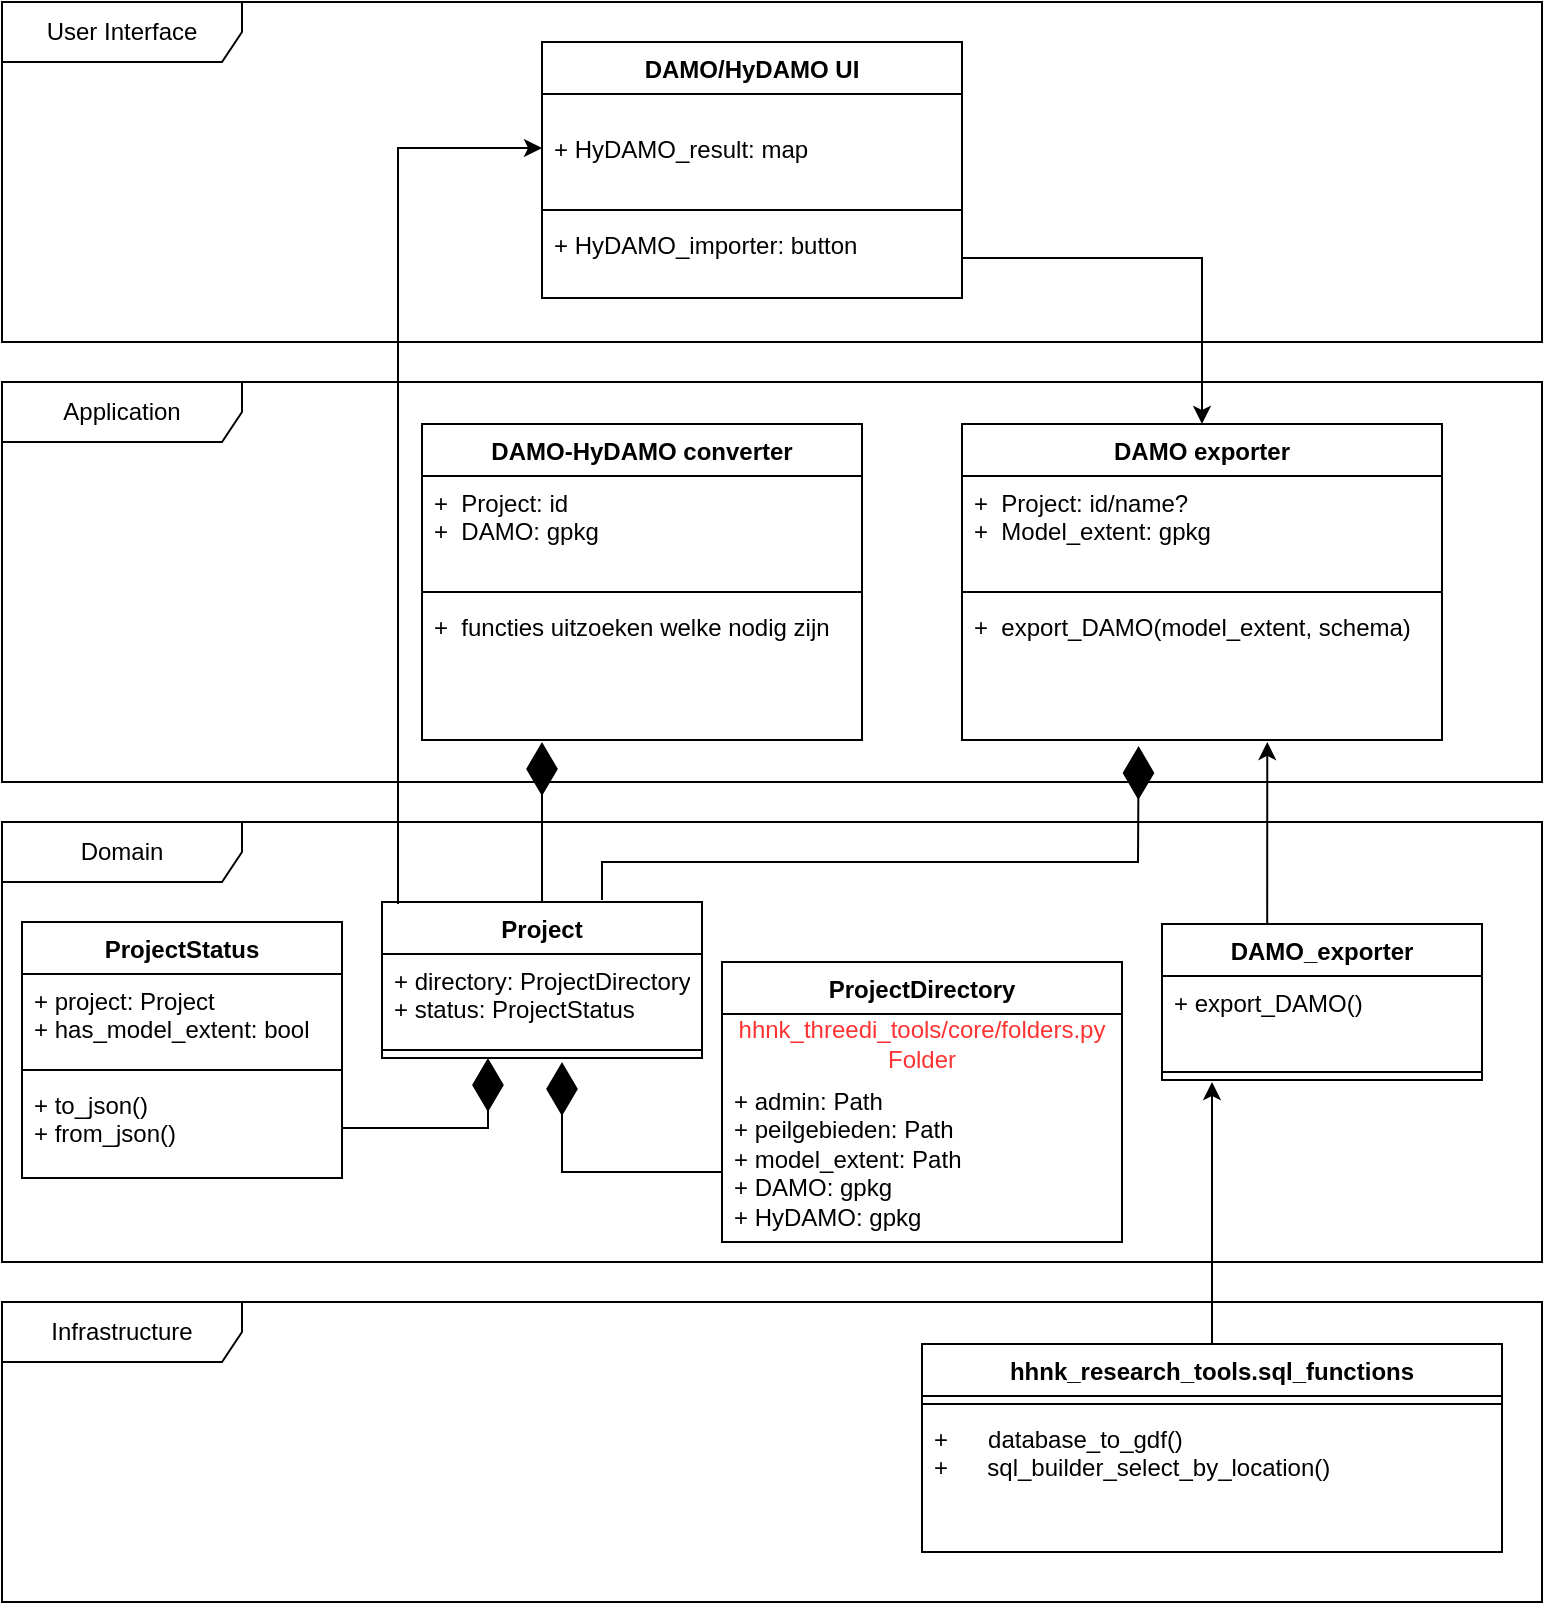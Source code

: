 <mxfile version="24.9.0">
  <diagram name="Page-1" id="f8oyBVlWudTZaOHAVjZm">
    <mxGraphModel dx="1238" dy="503" grid="1" gridSize="10" guides="1" tooltips="1" connect="1" arrows="1" fold="1" page="1" pageScale="1" pageWidth="850" pageHeight="1100" math="0" shadow="0">
      <root>
        <mxCell id="0" />
        <mxCell id="1" parent="0" />
        <mxCell id="GzoO7djSBIUo3CZFuGYV-10" value="DAMO-HyDAMO converter" style="swimlane;fontStyle=1;align=center;verticalAlign=top;childLayout=stackLayout;horizontal=1;startSize=26;horizontalStack=0;resizeParent=1;resizeParentMax=0;resizeLast=0;collapsible=1;marginBottom=0;whiteSpace=wrap;html=1;" parent="1" vertex="1">
          <mxGeometry x="250" y="261" width="220" height="158" as="geometry" />
        </mxCell>
        <mxCell id="GzoO7djSBIUo3CZFuGYV-11" value="+&amp;nbsp; Project: id&lt;div&gt;+&amp;nbsp; DAMO: gpkg&lt;/div&gt;&lt;div&gt;&lt;br&gt;&lt;/div&gt;" style="text;strokeColor=none;fillColor=none;align=left;verticalAlign=top;spacingLeft=4;spacingRight=4;overflow=hidden;rotatable=0;points=[[0,0.5],[1,0.5]];portConstraint=eastwest;whiteSpace=wrap;html=1;" parent="GzoO7djSBIUo3CZFuGYV-10" vertex="1">
          <mxGeometry y="26" width="220" height="54" as="geometry" />
        </mxCell>
        <mxCell id="GzoO7djSBIUo3CZFuGYV-12" value="" style="line;strokeWidth=1;fillColor=none;align=left;verticalAlign=middle;spacingTop=-1;spacingLeft=3;spacingRight=3;rotatable=0;labelPosition=right;points=[];portConstraint=eastwest;strokeColor=inherit;" parent="GzoO7djSBIUo3CZFuGYV-10" vertex="1">
          <mxGeometry y="80" width="220" height="8" as="geometry" />
        </mxCell>
        <mxCell id="GzoO7djSBIUo3CZFuGYV-13" value="+&amp;nbsp; functies uitzoeken welke nodig zijn" style="text;strokeColor=none;fillColor=none;align=left;verticalAlign=top;spacingLeft=4;spacingRight=4;overflow=hidden;rotatable=0;points=[[0,0.5],[1,0.5]];portConstraint=eastwest;whiteSpace=wrap;html=1;" parent="GzoO7djSBIUo3CZFuGYV-10" vertex="1">
          <mxGeometry y="88" width="220" height="70" as="geometry" />
        </mxCell>
        <mxCell id="GzoO7djSBIUo3CZFuGYV-14" value="User Interface" style="shape=umlFrame;whiteSpace=wrap;html=1;pointerEvents=0;width=120;height=30;" parent="1" vertex="1">
          <mxGeometry x="40" y="50" width="770" height="170" as="geometry" />
        </mxCell>
        <mxCell id="GzoO7djSBIUo3CZFuGYV-15" value="Application" style="shape=umlFrame;whiteSpace=wrap;html=1;pointerEvents=0;width=120;height=30;" parent="1" vertex="1">
          <mxGeometry x="40" y="240" width="770" height="200" as="geometry" />
        </mxCell>
        <mxCell id="GzoO7djSBIUo3CZFuGYV-16" value="Domain" style="shape=umlFrame;whiteSpace=wrap;html=1;pointerEvents=0;width=120;height=30;" parent="1" vertex="1">
          <mxGeometry x="40" y="460" width="770" height="220" as="geometry" />
        </mxCell>
        <mxCell id="GzoO7djSBIUo3CZFuGYV-17" value="Infrastructure" style="shape=umlFrame;whiteSpace=wrap;html=1;pointerEvents=0;width=120;height=30;" parent="1" vertex="1">
          <mxGeometry x="40" y="700" width="770" height="150" as="geometry" />
        </mxCell>
        <mxCell id="5edpyR2P9uoZEK8kriqC-9" style="edgeStyle=orthogonalEdgeStyle;rounded=0;orthogonalLoop=1;jettySize=auto;html=1;exitX=0.5;exitY=0;exitDx=0;exitDy=0;" edge="1" parent="1" source="GzoO7djSBIUo3CZFuGYV-18">
          <mxGeometry relative="1" as="geometry">
            <mxPoint x="645" y="590" as="targetPoint" />
          </mxGeometry>
        </mxCell>
        <mxCell id="GzoO7djSBIUo3CZFuGYV-18" value="hhnk_research_tools.sql_functions" style="swimlane;fontStyle=1;align=center;verticalAlign=top;childLayout=stackLayout;horizontal=1;startSize=26;horizontalStack=0;resizeParent=1;resizeParentMax=0;resizeLast=0;collapsible=1;marginBottom=0;whiteSpace=wrap;html=1;" parent="1" vertex="1">
          <mxGeometry x="500" y="721" width="290" height="104" as="geometry" />
        </mxCell>
        <mxCell id="GzoO7djSBIUo3CZFuGYV-20" value="" style="line;strokeWidth=1;fillColor=none;align=left;verticalAlign=middle;spacingTop=-1;spacingLeft=3;spacingRight=3;rotatable=0;labelPosition=right;points=[];portConstraint=eastwest;strokeColor=inherit;" parent="GzoO7djSBIUo3CZFuGYV-18" vertex="1">
          <mxGeometry y="26" width="290" height="8" as="geometry" />
        </mxCell>
        <mxCell id="GzoO7djSBIUo3CZFuGYV-21" value="+&amp;nbsp;&amp;nbsp;&lt;span style=&quot;background-color: initial;&quot;&gt;&amp;nbsp; &amp;nbsp; database_to_gdf()&lt;/span&gt;&lt;div&gt;&lt;span style=&quot;background-color: initial;&quot;&gt;+ &lt;span style=&quot;white-space: pre;&quot;&gt;&#x9;&lt;/span&gt;sql_builder_select_by_location()&lt;/span&gt;&lt;/div&gt;" style="text;strokeColor=none;fillColor=none;align=left;verticalAlign=top;spacingLeft=4;spacingRight=4;overflow=hidden;rotatable=0;points=[[0,0.5],[1,0.5]];portConstraint=eastwest;whiteSpace=wrap;html=1;" parent="GzoO7djSBIUo3CZFuGYV-18" vertex="1">
          <mxGeometry y="34" width="290" height="70" as="geometry" />
        </mxCell>
        <mxCell id="Thb5y3Pw3ERfkLOUF7EO-1" value="ProjectStatus" style="swimlane;fontStyle=1;align=center;verticalAlign=top;childLayout=stackLayout;horizontal=1;startSize=26;horizontalStack=0;resizeParent=1;resizeParentMax=0;resizeLast=0;collapsible=1;marginBottom=0;whiteSpace=wrap;html=1;" parent="1" vertex="1">
          <mxGeometry x="50" y="510" width="160" height="128" as="geometry" />
        </mxCell>
        <mxCell id="Thb5y3Pw3ERfkLOUF7EO-2" value="&lt;div&gt;+ project: Project&lt;/div&gt;+ has_model_extent: bool" style="text;strokeColor=none;fillColor=none;align=left;verticalAlign=top;spacingLeft=4;spacingRight=4;overflow=hidden;rotatable=0;points=[[0,0.5],[1,0.5]];portConstraint=eastwest;whiteSpace=wrap;html=1;" parent="Thb5y3Pw3ERfkLOUF7EO-1" vertex="1">
          <mxGeometry y="26" width="160" height="44" as="geometry" />
        </mxCell>
        <mxCell id="Thb5y3Pw3ERfkLOUF7EO-3" value="" style="line;strokeWidth=1;fillColor=none;align=left;verticalAlign=middle;spacingTop=-1;spacingLeft=3;spacingRight=3;rotatable=0;labelPosition=right;points=[];portConstraint=eastwest;strokeColor=inherit;" parent="Thb5y3Pw3ERfkLOUF7EO-1" vertex="1">
          <mxGeometry y="70" width="160" height="8" as="geometry" />
        </mxCell>
        <mxCell id="Thb5y3Pw3ERfkLOUF7EO-4" value="+ to_json()&lt;div&gt;+ from_json()&lt;/div&gt;" style="text;strokeColor=none;fillColor=none;align=left;verticalAlign=top;spacingLeft=4;spacingRight=4;overflow=hidden;rotatable=0;points=[[0,0.5],[1,0.5]];portConstraint=eastwest;whiteSpace=wrap;html=1;" parent="Thb5y3Pw3ERfkLOUF7EO-1" vertex="1">
          <mxGeometry y="78" width="160" height="50" as="geometry" />
        </mxCell>
        <mxCell id="Thb5y3Pw3ERfkLOUF7EO-5" value="Project" style="swimlane;fontStyle=1;align=center;verticalAlign=top;childLayout=stackLayout;horizontal=1;startSize=26;horizontalStack=0;resizeParent=1;resizeParentMax=0;resizeLast=0;collapsible=1;marginBottom=0;whiteSpace=wrap;html=1;" parent="1" vertex="1">
          <mxGeometry x="230" y="500" width="160" height="78" as="geometry" />
        </mxCell>
        <mxCell id="Thb5y3Pw3ERfkLOUF7EO-6" value="+ directory: ProjectDirectory&lt;div&gt;+ status: ProjectStatus&lt;/div&gt;" style="text;strokeColor=none;fillColor=none;align=left;verticalAlign=top;spacingLeft=4;spacingRight=4;overflow=hidden;rotatable=0;points=[[0,0.5],[1,0.5]];portConstraint=eastwest;whiteSpace=wrap;html=1;" parent="Thb5y3Pw3ERfkLOUF7EO-5" vertex="1">
          <mxGeometry y="26" width="160" height="44" as="geometry" />
        </mxCell>
        <mxCell id="Thb5y3Pw3ERfkLOUF7EO-7" value="" style="line;strokeWidth=1;fillColor=none;align=left;verticalAlign=middle;spacingTop=-1;spacingLeft=3;spacingRight=3;rotatable=0;labelPosition=right;points=[];portConstraint=eastwest;strokeColor=inherit;" parent="Thb5y3Pw3ERfkLOUF7EO-5" vertex="1">
          <mxGeometry y="70" width="160" height="8" as="geometry" />
        </mxCell>
        <mxCell id="Thb5y3Pw3ERfkLOUF7EO-8" value="ProjectDirectory" style="swimlane;fontStyle=1;align=center;verticalAlign=top;childLayout=stackLayout;horizontal=1;startSize=26;horizontalStack=0;resizeParent=1;resizeParentMax=0;resizeLast=0;collapsible=1;marginBottom=0;whiteSpace=wrap;html=1;" parent="1" vertex="1">
          <mxGeometry x="400" y="530" width="200" height="140" as="geometry" />
        </mxCell>
        <mxCell id="Thb5y3Pw3ERfkLOUF7EO-9" value="&lt;font color=&quot;#ff3333&quot;&gt;hhnk_threedi_tools/core/folders.py&lt;br&gt;Folder&lt;/font&gt;" style="text;html=1;align=center;verticalAlign=middle;whiteSpace=wrap;rounded=0;" parent="Thb5y3Pw3ERfkLOUF7EO-8" vertex="1">
          <mxGeometry y="26" width="200" height="30" as="geometry" />
        </mxCell>
        <mxCell id="Thb5y3Pw3ERfkLOUF7EO-10" value="+ admin: Path&lt;div&gt;+ peilgebieden: Path&lt;/div&gt;&lt;div&gt;+ model_extent: Path&lt;/div&gt;&lt;div&gt;+ DAMO: gpkg&lt;/div&gt;&lt;div&gt;+ HyDAMO: gpkg&lt;/div&gt;" style="text;strokeColor=none;fillColor=none;align=left;verticalAlign=top;spacingLeft=4;spacingRight=4;overflow=hidden;rotatable=0;points=[[0,0.5],[1,0.5]];portConstraint=eastwest;whiteSpace=wrap;html=1;" parent="Thb5y3Pw3ERfkLOUF7EO-8" vertex="1">
          <mxGeometry y="56" width="200" height="84" as="geometry" />
        </mxCell>
        <mxCell id="Thb5y3Pw3ERfkLOUF7EO-13" value="" style="endArrow=diamondThin;endFill=1;endSize=24;html=1;rounded=0;exitX=0.5;exitY=0;exitDx=0;exitDy=0;" parent="1" edge="1">
          <mxGeometry width="160" relative="1" as="geometry">
            <mxPoint x="310" y="500" as="sourcePoint" />
            <mxPoint x="310" y="420" as="targetPoint" />
          </mxGeometry>
        </mxCell>
        <mxCell id="Thb5y3Pw3ERfkLOUF7EO-16" value="" style="endArrow=diamondThin;endFill=1;endSize=24;html=1;rounded=0;exitX=1;exitY=0.5;exitDx=0;exitDy=0;entryX=0.331;entryY=1;entryDx=0;entryDy=0;entryPerimeter=0;" parent="1" source="Thb5y3Pw3ERfkLOUF7EO-4" target="Thb5y3Pw3ERfkLOUF7EO-7" edge="1">
          <mxGeometry width="160" relative="1" as="geometry">
            <mxPoint x="270" y="630" as="sourcePoint" />
            <mxPoint x="270" y="550" as="targetPoint" />
            <Array as="points">
              <mxPoint x="283" y="613" />
            </Array>
          </mxGeometry>
        </mxCell>
        <mxCell id="Thb5y3Pw3ERfkLOUF7EO-17" value="" style="endArrow=diamondThin;endFill=1;endSize=24;html=1;rounded=0;exitX=0;exitY=0.75;exitDx=0;exitDy=0;" parent="1" source="Thb5y3Pw3ERfkLOUF7EO-8" edge="1">
          <mxGeometry width="160" relative="1" as="geometry">
            <mxPoint x="330" y="520" as="sourcePoint" />
            <mxPoint x="320" y="580" as="targetPoint" />
            <Array as="points">
              <mxPoint x="320" y="635" />
            </Array>
          </mxGeometry>
        </mxCell>
        <mxCell id="Thb5y3Pw3ERfkLOUF7EO-24" style="edgeStyle=orthogonalEdgeStyle;rounded=0;orthogonalLoop=1;jettySize=auto;html=1;exitX=1;exitY=0.5;exitDx=0;exitDy=0;" parent="1" source="Thb5y3Pw3ERfkLOUF7EO-22" target="5edpyR2P9uoZEK8kriqC-1" edge="1">
          <mxGeometry relative="1" as="geometry" />
        </mxCell>
        <mxCell id="Thb5y3Pw3ERfkLOUF7EO-19" value="DAMO/HyDAMO UI" style="swimlane;fontStyle=1;align=center;verticalAlign=top;childLayout=stackLayout;horizontal=1;startSize=26;horizontalStack=0;resizeParent=1;resizeParentMax=0;resizeLast=0;collapsible=1;marginBottom=0;whiteSpace=wrap;html=1;" parent="1" vertex="1">
          <mxGeometry x="310" y="70" width="210" height="128" as="geometry" />
        </mxCell>
        <mxCell id="Thb5y3Pw3ERfkLOUF7EO-20" value="&lt;br&gt;&lt;div&gt;&lt;div&gt;+ HyDAMO_result: map&lt;div&gt;&lt;br&gt;&lt;/div&gt;&lt;/div&gt;&lt;/div&gt;" style="text;strokeColor=none;fillColor=none;align=left;verticalAlign=top;spacingLeft=4;spacingRight=4;overflow=hidden;rotatable=0;points=[[0,0.5],[1,0.5]];portConstraint=eastwest;whiteSpace=wrap;html=1;" parent="Thb5y3Pw3ERfkLOUF7EO-19" vertex="1">
          <mxGeometry y="26" width="210" height="54" as="geometry" />
        </mxCell>
        <mxCell id="Thb5y3Pw3ERfkLOUF7EO-21" value="" style="line;strokeWidth=1;fillColor=none;align=left;verticalAlign=middle;spacingTop=-1;spacingLeft=3;spacingRight=3;rotatable=0;labelPosition=right;points=[];portConstraint=eastwest;strokeColor=inherit;" parent="Thb5y3Pw3ERfkLOUF7EO-19" vertex="1">
          <mxGeometry y="80" width="210" height="8" as="geometry" />
        </mxCell>
        <mxCell id="Thb5y3Pw3ERfkLOUF7EO-22" value="+ HyDAMO_importer: button&lt;div&gt;&lt;br&gt;&lt;div&gt;&lt;br&gt;&lt;/div&gt;&lt;/div&gt;" style="text;strokeColor=none;fillColor=none;align=left;verticalAlign=top;spacingLeft=4;spacingRight=4;overflow=hidden;rotatable=0;points=[[0,0.5],[1,0.5]];portConstraint=eastwest;whiteSpace=wrap;html=1;" parent="Thb5y3Pw3ERfkLOUF7EO-19" vertex="1">
          <mxGeometry y="88" width="210" height="40" as="geometry" />
        </mxCell>
        <mxCell id="Thb5y3Pw3ERfkLOUF7EO-25" style="edgeStyle=orthogonalEdgeStyle;rounded=0;orthogonalLoop=1;jettySize=auto;html=1;entryX=0;entryY=0.5;entryDx=0;entryDy=0;exitX=0.05;exitY=0.013;exitDx=0;exitDy=0;exitPerimeter=0;" parent="1" source="Thb5y3Pw3ERfkLOUF7EO-5" target="Thb5y3Pw3ERfkLOUF7EO-20" edge="1">
          <mxGeometry relative="1" as="geometry">
            <Array as="points">
              <mxPoint x="238" y="123" />
            </Array>
          </mxGeometry>
        </mxCell>
        <mxCell id="5edpyR2P9uoZEK8kriqC-1" value="DAMO exporter" style="swimlane;fontStyle=1;align=center;verticalAlign=top;childLayout=stackLayout;horizontal=1;startSize=26;horizontalStack=0;resizeParent=1;resizeParentMax=0;resizeLast=0;collapsible=1;marginBottom=0;whiteSpace=wrap;html=1;" vertex="1" parent="1">
          <mxGeometry x="520" y="261" width="240" height="158" as="geometry" />
        </mxCell>
        <mxCell id="5edpyR2P9uoZEK8kriqC-2" value="+&amp;nbsp; Project: id/name?&amp;nbsp;&lt;div&gt;+&amp;nbsp; Model_extent: gpkg&lt;/div&gt;" style="text;strokeColor=none;fillColor=none;align=left;verticalAlign=top;spacingLeft=4;spacingRight=4;overflow=hidden;rotatable=0;points=[[0,0.5],[1,0.5]];portConstraint=eastwest;whiteSpace=wrap;html=1;" vertex="1" parent="5edpyR2P9uoZEK8kriqC-1">
          <mxGeometry y="26" width="240" height="54" as="geometry" />
        </mxCell>
        <mxCell id="5edpyR2P9uoZEK8kriqC-3" value="" style="line;strokeWidth=1;fillColor=none;align=left;verticalAlign=middle;spacingTop=-1;spacingLeft=3;spacingRight=3;rotatable=0;labelPosition=right;points=[];portConstraint=eastwest;strokeColor=inherit;" vertex="1" parent="5edpyR2P9uoZEK8kriqC-1">
          <mxGeometry y="80" width="240" height="8" as="geometry" />
        </mxCell>
        <mxCell id="5edpyR2P9uoZEK8kriqC-4" value="+&amp;nbsp; export_DAMO(model_extent, schema)" style="text;strokeColor=none;fillColor=none;align=left;verticalAlign=top;spacingLeft=4;spacingRight=4;overflow=hidden;rotatable=0;points=[[0,0.5],[1,0.5]];portConstraint=eastwest;whiteSpace=wrap;html=1;" vertex="1" parent="5edpyR2P9uoZEK8kriqC-1">
          <mxGeometry y="88" width="240" height="70" as="geometry" />
        </mxCell>
        <mxCell id="5edpyR2P9uoZEK8kriqC-5" value="DAMO_exporter" style="swimlane;fontStyle=1;align=center;verticalAlign=top;childLayout=stackLayout;horizontal=1;startSize=26;horizontalStack=0;resizeParent=1;resizeParentMax=0;resizeLast=0;collapsible=1;marginBottom=0;whiteSpace=wrap;html=1;" vertex="1" parent="1">
          <mxGeometry x="620" y="511" width="160" height="78" as="geometry" />
        </mxCell>
        <mxCell id="5edpyR2P9uoZEK8kriqC-6" value="+ export_DAMO()" style="text;strokeColor=none;fillColor=none;align=left;verticalAlign=top;spacingLeft=4;spacingRight=4;overflow=hidden;rotatable=0;points=[[0,0.5],[1,0.5]];portConstraint=eastwest;whiteSpace=wrap;html=1;" vertex="1" parent="5edpyR2P9uoZEK8kriqC-5">
          <mxGeometry y="26" width="160" height="44" as="geometry" />
        </mxCell>
        <mxCell id="5edpyR2P9uoZEK8kriqC-7" value="" style="line;strokeWidth=1;fillColor=none;align=left;verticalAlign=middle;spacingTop=-1;spacingLeft=3;spacingRight=3;rotatable=0;labelPosition=right;points=[];portConstraint=eastwest;strokeColor=inherit;" vertex="1" parent="5edpyR2P9uoZEK8kriqC-5">
          <mxGeometry y="70" width="160" height="8" as="geometry" />
        </mxCell>
        <mxCell id="5edpyR2P9uoZEK8kriqC-8" value="" style="endArrow=diamondThin;endFill=1;endSize=24;html=1;rounded=0;exitX=0.5;exitY=0;exitDx=0;exitDy=0;entryX=0.368;entryY=1.043;entryDx=0;entryDy=0;entryPerimeter=0;" edge="1" parent="1" target="5edpyR2P9uoZEK8kriqC-4">
          <mxGeometry width="160" relative="1" as="geometry">
            <mxPoint x="340" y="499" as="sourcePoint" />
            <mxPoint x="340" y="419" as="targetPoint" />
            <Array as="points">
              <mxPoint x="340" y="480" />
              <mxPoint x="470" y="480" />
              <mxPoint x="608" y="480" />
            </Array>
          </mxGeometry>
        </mxCell>
        <mxCell id="5edpyR2P9uoZEK8kriqC-10" style="edgeStyle=orthogonalEdgeStyle;rounded=0;orthogonalLoop=1;jettySize=auto;html=1;exitX=0.25;exitY=0;exitDx=0;exitDy=0;entryX=0.636;entryY=1.014;entryDx=0;entryDy=0;entryPerimeter=0;" edge="1" parent="1" source="5edpyR2P9uoZEK8kriqC-5" target="5edpyR2P9uoZEK8kriqC-4">
          <mxGeometry relative="1" as="geometry">
            <Array as="points">
              <mxPoint x="673" y="511" />
            </Array>
          </mxGeometry>
        </mxCell>
      </root>
    </mxGraphModel>
  </diagram>
</mxfile>

